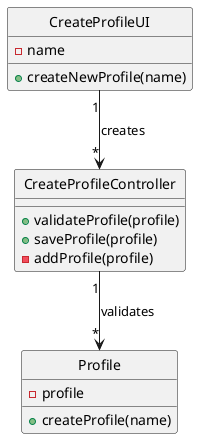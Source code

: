 @startuml
'https://plantuml.com/class-diagram

class "Profile"{
-profile
+createProfile(name)
}
class "CreateProfileController" {
+validateProfile(profile)
+saveProfile(profile)
-addProfile(profile)
}
class "CreateProfileUI"{
-name
+createNewProfile(name)
}

hide "Profile" circle
hide "CreateProfileController" circle
hide "CreateProfileUI" circle

"CreateProfileUI" "1" --> "*" "CreateProfileController": creates
"CreateProfileController" "1" --> "*" "Profile": validates

@enduml